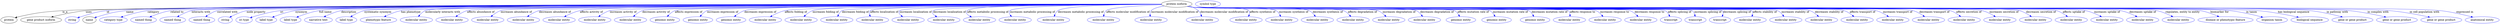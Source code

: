 digraph {
	graph [bb="0,0,10790,123"];
	node [label="\N"];
	"protein isoform"	 [height=0.5,
		label="protein isoform",
		pos="5117.7,105",
		width=1.8234];
	protein	 [height=0.5,
		pos="35.747,18",
		width=0.99297];
	"protein isoform" -> protein	 [label=is_a,
		lp="283.75,61.5",
		pos="e,63.035,29.977 5052.1,104.82 4491.3,103.22 521.88,91.186 272.75,69 186.5,61.32 164.07,59.542 80.747,36 78.105,35.254 75.406,34.405 \
72.707,33.493"];
	"gene product isoform"	 [height=0.5,
		pos="176.75,18",
		width=2.4192];
	"protein isoform" -> "gene product isoform"	 [label=uses,
		lp="387.75,61.5",
		pos="e,223.16,33.321 5051.7,104.96 4496.3,104.54 618.25,100.52 375.75,69 326.68,62.623 272.34,48.178 232.87,36.284"];
	id	 [color=blue,
		height=0.5,
		label=string,
		pos="312.75,18",
		width=0.84854];
	"protein isoform" -> id	 [color=blue,
		label=id,
		lp="478.25,61.5",
		pos="e,336.41,29.681 5051.8,104.98 4502.9,104.71 709.86,101.69 472.75,69 417.53,61.387 404.12,55.079 351.75,36 349.85,35.311 347.93,34.567 \
346,33.787",
		style=solid];
	name	 [height=0.5,
		pos="391.75,18",
		width=0.84854];
	"protein isoform" -> name	 [color=blue,
		label=name,
		lp="577.25,61.5",
		pos="e,415.58,29.542 5051.8,104.93 4508.9,104.31 794.4,99.002 561.75,69 502.63,61.376 488.03,55.639 431.75,36 429.5,35.217 427.21,34.357 \
424.92,33.451",
		style=solid];
	category	 [color=blue,
		height=0.5,
		label="category type",
		pos="498.75,18",
		width=1.6249];
	"protein isoform" -> category	 [color=blue,
		label=category,
		lp="683.25,61.5",
		pos="e,533.82,32.466 5051.8,104.74 4507.2,102.56 773.12,86.997 659.75,69 619.33,62.585 575.13,48.007 543.29,36.073",
		style=solid];
	"related to"	 [color=blue,
		height=0.5,
		label="named thing",
		pos="630.75,18",
		width=1.5346];
	"protein isoform" -> "related to"	 [color=blue,
		label="related to",
		lp="788.75,61.5",
		pos="e,660.76,33.193 5052,104.78 4515.5,102.98 872.82,89.996 762.75,69 730.43,62.837 695.81,49.169 670.14,37.533",
		style=solid];
	"interacts with"	 [color=blue,
		height=0.5,
		label="named thing",
		pos="758.75,18",
		width=1.5346];
	"protein isoform" -> "interacts with"	 [color=blue,
		label="interacts with",
		lp="894.75,61.5",
		pos="e,782.69,34.409 5051.8,104.87 4520.9,103.74 964.05,95.248 857.75,69 834.2,63.185 809.95,50.819 791.35,39.721",
		style=solid];
	"correlated with"	 [color=blue,
		height=0.5,
		label="named thing",
		pos="886.75,18",
		width=1.5346];
	"protein isoform" -> "correlated with"	 [color=blue,
		label="correlated with",
		lp="1009.7,61.5",
		pos="e,906.79,34.879 5051.8,104.92 4529,104.25 1071.1,98.701 968.75,69 949.37,63.374 930.08,51.762 915.09,41.038",
		style=solid];
	"node property"	 [color=blue,
		height=0.5,
		label=string,
		pos="990.75,18",
		width=0.84854];
	"protein isoform" -> "node property"	 [color=blue,
		label="node property",
		lp="1134.7,61.5",
		pos="e,1011.6,31.483 5051.8,104.81 4538.5,103.27 1197.2,92.376 1096.7,69 1069.5,62.656 1041,48.494 1020.5,36.699",
		style=solid];
	iri	 [color=blue,
		height=0.5,
		label="iri type",
		pos="1075.7,18",
		width=1.011];
	"protein isoform" -> iri	 [color=blue,
		label=iri,
		lp="1247.2,61.5",
		pos="e,1103.7,29.675 5052.1,104.88 4558.1,103.9 1437.1,96.653 1240.7,69 1195.8,62.672 1146.3,46.002 1113.4,33.429",
		style=solid];
	synonym	 [color=blue,
		height=0.5,
		label="label type",
		pos="1175.7,18",
		width=1.2638];
	"protein isoform" -> synonym	 [color=blue,
		label=synonym,
		lp="1336.2,61.5",
		pos="e,1204.1,32.089 5051.9,104.7 4554.4,102.37 1406.5,86.946 1310.7,69 1276.6,62.606 1239.9,48.204 1213.4,36.33",
		style=solid];
	"full name"	 [color=blue,
		height=0.5,
		label="label type",
		pos="1284.7,18",
		width=1.2638];
	"protein isoform" -> "full name"	 [color=blue,
		label="full name",
		lp="1444.2,61.5",
		pos="e,1312.9,32.207 5051.8,104.68 4562.2,102.29 1510.6,86.662 1417.7,69 1384.2,62.621 1348.2,48.292 1322.1,36.441",
		style=solid];
	description	 [color=blue,
		height=0.5,
		label="narrative text",
		pos="1405.7,18",
		width=1.6068];
	"protein isoform" -> description	 [color=blue,
		label=description,
		lp="1550.2,61.5",
		pos="e,1433.2,34.16 5052,104.71 4571.1,102.57 1609.4,88.62 1519.7,69 1492.5,63.041 1463.9,50.195 1442.1,38.888",
		style=solid];
	"systematic synonym"	 [color=blue,
		height=0.5,
		label="label type",
		pos="1526.7,18",
		width=1.2638];
	"protein isoform" -> "systematic synonym"	 [color=blue,
		label="systematic synonym",
		lp="1678.7,61.5",
		pos="e,1549.1,33.892 5052,104.75 4579,102.93 1709.1,90.979 1622.7,69 1599.7,63.131 1576.1,50.68 1558,39.55",
		style=solid];
	"has phenotype"	 [color=blue,
		height=0.5,
		label="phenotypic feature",
		pos="1666.7,18",
		width=2.1304];
	"protein isoform" -> "has phenotype"	 [color=blue,
		label="has phenotype",
		lp="1825.2,61.5",
		pos="e,1696.5,34.657 5051.8,104.65 4591.2,102.12 1868.6,86.482 1785.7,69 1757.7,63.089 1728.1,50.424 1705.4,39.195",
		style=solid];
	"molecularly interacts with"	 [color=blue,
		height=0.5,
		label="molecular entity",
		pos="1830.7,18",
		width=1.9137];
	"protein isoform" -> "molecularly interacts with"	 [color=blue,
		label="molecularly interacts with",
		lp="1964.2,61.5",
		pos="e,1846.1,35.806 5052.1,104.87 4600.5,103.9 1969.7,97.061 1892.7,69 1878,63.619 1864.2,53.098 1853.4,43.002",
		style=solid];
	"affects abundance of"	 [color=blue,
		height=0.5,
		label="molecular entity",
		pos="1986.7,18",
		width=1.9137];
	"protein isoform" -> "affects abundance of"	 [color=blue,
		label="affects abundance of",
		lp="2132.2,61.5",
		pos="e,2009.1,35.124 5052.1,104.68 4615.6,102.49 2150.1,89.253 2075.7,69 2055,63.35 2034.1,51.697 2017.7,40.954",
		style=solid];
	"increases abundance of"	 [color=blue,
		height=0.5,
		label="molecular entity",
		pos="2142.7,18",
		width=1.9137];
	"protein isoform" -> "increases abundance of"	 [color=blue,
		label="increases abundance of",
		lp="2286.2,61.5",
		pos="e,2162.9,35.354 5051.8,104.68 4627.2,102.55 2292.8,89.902 2222.7,69 2204,63.409 2185.5,52.038 2170.9,41.449",
		style=solid];
	"decreases abundance of"	 [color=blue,
		height=0.5,
		label="molecular entity",
		pos="2298.7,18",
		width=1.9137];
	"protein isoform" -> "decreases abundance of"	 [color=blue,
		label="decreases abundance of",
		lp="2454.2,61.5",
		pos="e,2321.7,35.117 5052.1,104.58 4642.7,101.9 2456.1,86.79 2389.7,69 2368.4,63.288 2346.8,51.47 2330,40.648",
		style=solid];
	"affects activity of"	 [color=blue,
		height=0.5,
		label="molecular entity",
		pos="2454.7,18",
		width=1.9137];
	"protein isoform" -> "affects activity of"	 [color=blue,
		label="affects activity of",
		lp="2614.7,61.5",
		pos="e,2482.6,34.625 5051.8,104.83 4663.9,103.77 2691.4,96.968 2566.7,69 2540.4,63.092 2512.8,50.599 2491.6,39.457",
		style=solid];
	"increases activity of"	 [color=blue,
		height=0.5,
		label="molecular entity",
		pos="2610.7,18",
		width=1.9137];
	"protein isoform" -> "increases activity of"	 [color=blue,
		label="increases activity of",
		lp="2755.2,61.5",
		pos="e,2633.4,35.103 5051.9,104.94 4676.4,104.48 2817.2,100.63 2700.7,69 2679.8,63.32 2658.6,51.665 2642.1,40.929",
		style=solid];
	"decreases activity of"	 [color=blue,
		height=0.5,
		label="molecular entity",
		pos="2766.7,18",
		width=1.9137];
	"protein isoform" -> "decreases activity of"	 [color=blue,
		label="decreases activity of",
		lp="2898.7,61.5",
		pos="e,2785.7,35.322 5052,104.47 4684.3,101.45 2896.8,85.939 2842.7,69 2824.9,63.417 2807.4,52.202 2793.7,41.707",
		style=solid];
	"affects expression of"	 [color=blue,
		height=0.5,
		label="genomic entity",
		pos="2917.7,18",
		width=1.7693];
	"protein isoform" -> "affects expression of"	 [color=blue,
		label="affects expression of",
		lp="3041.2,61.5",
		pos="e,2934.4,35.541 5052.1,104.45 4698.5,101.44 3034.8,86.346 2984.7,69 2968.9,63.514 2953.8,52.724 2942,42.477",
		style=solid];
	"increases expression of"	 [color=blue,
		height=0.5,
		label="genomic entity",
		pos="3062.7,18",
		width=1.7693];
	"protein isoform" -> "increases expression of"	 [color=blue,
		label="increases expression of",
		lp="3190.2,61.5",
		pos="e,3078.5,35.522 5052.1,104.39 4712.8,101.17 3173.1,85.664 3126.7,69 3111.4,63.488 3097,52.696 3085.7,42.454",
		style=solid];
	"decreases expression of"	 [color=blue,
		height=0.5,
		label="genomic entity",
		pos="3207.7,18",
		width=1.7693];
	"protein isoform" -> "decreases expression of"	 [color=blue,
		label="decreases expression of",
		lp="3352.2,61.5",
		pos="e,3227.9,35.306 5052,104.7 4734.9,103.15 3373.7,94.987 3287.7,69 3269,63.342 3250.5,51.966 3235.9,41.391",
		style=solid];
	"affects folding of"	 [color=blue,
		height=0.5,
		label="molecular entity",
		pos="3358.7,18",
		width=1.9137];
	"protein isoform" -> "affects folding of"	 [color=blue,
		label="affects folding of",
		lp="3504.7,61.5",
		pos="e,3383.5,34.809 5052.1,104.4 4753.7,101.59 3536.2,88.911 3457.7,69 3434.6,63.111 3410.7,50.998 3392.1,40.055",
		style=solid];
	"increases folding of"	 [color=blue,
		height=0.5,
		label="molecular entity",
		pos="3514.7,18",
		width=1.9137];
	"protein isoform" -> "increases folding of"	 [color=blue,
		label="increases folding of",
		lp="3635.7,61.5",
		pos="e,3531.4,35.502 5051.7,104.59 4766.6,102.67 3652,93.602 3581.7,69 3565.9,63.462 3550.9,52.667 3539,42.429",
		style=solid];
	"decreases folding of"	 [color=blue,
		height=0.5,
		label="molecular entity",
		pos="3670.7,18",
		width=1.9137];
	"protein isoform" -> "decreases folding of"	 [color=blue,
		label="decreases folding of",
		lp="3766.7,61.5",
		pos="e,3679.9,36.085 5051.8,104.85 4781.8,104.04 3772.4,99.009 3711.7,69 3701,63.675 3692.1,54.058 3685.4,44.6",
		style=solid];
	"affects localization of"	 [color=blue,
		height=0.5,
		label="molecular entity",
		pos="3826.7,18",
		width=1.9137];
	"protein isoform" -> "affects localization of"	 [color=blue,
		label="affects localization of",
		lp="3891.7,61.5",
		pos="e,3823.5,36.215 5051.8,104.31 4792.4,101.47 3855.4,89.758 3832.7,69 3826.5,63.268 3824,54.739 3823.5,46.29",
		style=solid];
	"increases localization of"	 [color=blue,
		height=0.5,
		label="molecular entity",
		pos="3982.7,18",
		width=1.9137];
	"protein isoform" -> "increases localization of"	 [color=blue,
		label="increases localization of",
		lp="4024.7,61.5",
		pos="e,3965,35.777 5052.1,104.18 4809.6,101.02 3977.9,88.75 3958.7,69 3952,62.044 3954.1,52.841 3959.1,44.169",
		style=solid];
	"decreases localization of"	 [color=blue,
		height=0.5,
		label="molecular entity",
		pos="4138.7,18",
		width=1.9137];
	"protein isoform" -> "decreases localization of"	 [color=blue,
		label="decreases localization of",
		lp="4165.7,61.5",
		pos="e,4112.4,34.783 5052.1,103.9 4829.4,100 4115.3,86.194 4098.7,69 4090.5,60.484 4095.8,50.356 4104.9,41.378",
		style=solid];
	"affects metabolic processing of"	 [color=blue,
		height=0.5,
		label="molecular entity",
		pos="4294.7,18",
		width=1.9137];
	"protein isoform" -> "affects metabolic processing of"	 [color=blue,
		label="affects metabolic processing of",
		lp="4326.2,61.5",
		pos="e,4260.7,33.661 5051.8,104.76 4852.5,103.71 4268.7,98.151 4240.7,69 4231,58.83 4239.4,48.047 4252.3,39.028",
		style=solid];
	"increases metabolic processing of"	 [color=blue,
		height=0.5,
		label="molecular entity",
		pos="4450.7,18",
		width=1.9137];
	"protein isoform" -> "increases metabolic processing of"	 [color=blue,
		label="increases metabolic processing of",
		lp="4511.7,61.5",
		pos="e,4429.3,35.325 5052,104.03 4882.3,101.21 4441.3,91.711 4419.7,69 4412.5,61.33 4415.9,51.666 4422.7,42.819",
		style=solid];
	"decreases metabolic processing of"	 [color=blue,
		height=0.5,
		label="molecular entity",
		pos="4606.7,18",
		width=1.9137];
	"protein isoform" -> "decreases metabolic processing of"	 [color=blue,
		label="decreases metabolic processing of",
		lp="4709.2,61.5",
		pos="e,4604.8,36.211 5052.6,102.44 4920.4,96.961 4631.7,83.41 4615.7,69 4609.4,63.263 4606.5,54.734 4605.4,46.284",
		style=solid];
	"affects molecular modification of"	 [color=blue,
		height=0.5,
		label="molecular entity",
		pos="4800.7,18",
		width=1.9137];
	"protein isoform" -> "affects molecular modification of"	 [color=blue,
		label="affects molecular modification of",
		lp="4907.7,61.5",
		pos="e,4801.3,36.02 5053.6,101.09 4970.4,95.453 4833.5,84.04 4815.7,69 4808.9,63.219 4805.1,54.494 4803,45.887",
		style=solid];
	"increases molecular modification of"	 [color=blue,
		height=0.5,
		label="molecular entity",
		pos="5007.7,18",
		width=1.9137];
	"protein isoform" -> "increases molecular modification of"	 [color=blue,
		label="increases molecular modification of",
		lp="5107.2,61.5",
		pos="e,5003.3,36.17 5065.9,93.932 5041.5,87.558 5016,78.862 5008.7,69 5004,62.559 5002.5,54.308 5002.5,46.329",
		style=solid];
	"decreases molecular modification of"	 [color=blue,
		height=0.5,
		label="molecular entity",
		pos="5227.7,18",
		width=1.9137];
	"protein isoform" -> "decreases molecular modification of"	 [color=blue,
		label="decreases molecular modification of",
		lp="5316.2,61.5",
		pos="e,5223.7,36.03 5166.5,92.702 5180.5,87.277 5194.9,79.636 5205.7,69 5212.3,62.592 5217,53.93 5220.3,45.563",
		style=solid];
	"affects synthesis of"	 [color=blue,
		height=0.5,
		label="molecular entity",
		pos="5389.7,18",
		width=1.9137];
	"protein isoform" -> "affects synthesis of"	 [color=blue,
		label="affects synthesis of",
		lp="5476.2,61.5",
		pos="e,5410.5,35.296 5164.9,92.343 5173.8,90.3 5183,88.4 5191.7,87 5216.8,82.984 5402.5,87.663 5419.7,69 5426.8,61.376 5423.6,51.823 \
5417.2,43.053",
		style=solid];
	"increases synthesis of"	 [color=blue,
		height=0.5,
		label="molecular entity",
		pos="5545.7,18",
		width=1.9137];
	"protein isoform" -> "increases synthesis of"	 [color=blue,
		label="increases synthesis of",
		lp="5601.7,61.5",
		pos="e,5546.2,36.167 5164.5,92.247 5173.5,90.187 5182.9,88.305 5191.7,87 5229.3,81.492 5503.4,93.063 5532.7,69 5539.5,63.438 5543.1,54.878 \
5544.8,46.35",
		style=solid];
	"decreases synthesis of"	 [color=blue,
		height=0.5,
		label="molecular entity",
		pos="5701.7,18",
		width=1.9137];
	"protein isoform" -> "decreases synthesis of"	 [color=blue,
		label="decreases synthesis of",
		lp="5742.2,61.5",
		pos="e,5693.9,35.984 5164.1,92.232 5173.2,90.145 5182.7,88.258 5191.7,87 5243.8,79.748 5618.4,93.78 5664.7,69 5674.8,63.61 5682.9,54.113 \
5688.8,44.764",
		style=solid];
	"affects degradation of"	 [color=blue,
		height=0.5,
		label="molecular entity",
		pos="5857.7,18",
		width=1.9137];
	"protein isoform" -> "affects degradation of"	 [color=blue,
		label="affects degradation of",
		lp="5888.2,61.5",
		pos="e,5845.5,35.9 5164,92.168 5173.2,90.087 5182.7,88.218 5191.7,87 5259.5,77.871 5744,96.082 5806.7,69 5819.2,63.613 5830.3,53.619 \
5838.9,43.897",
		style=solid];
	"increases degradation of"	 [color=blue,
		height=0.5,
		label="molecular entity",
		pos="6013.7,18",
		width=1.9137];
	"protein isoform" -> "increases degradation of"	 [color=blue,
		label="increases degradation of",
		lp="6043.2,61.5",
		pos="e,5998.4,35.735 5164,92.128 5173.2,90.051 5182.7,88.193 5191.7,87 5275.5,75.954 5872.6,98.441 5951.7,69 5966.5,63.527 5980.2,52.995 \
5991,42.916",
		style=solid];
	"decreases degradation of"	 [color=blue,
		height=0.5,
		label="molecular entity",
		pos="6169.7,18",
		width=1.9137];
	"protein isoform" -> "decreases degradation of"	 [color=blue,
		label="decreases degradation of",
		lp="6204.2,61.5",
		pos="e,6156.2,35.728 5164,92.098 5173.2,90.023 5182.7,88.174 5191.7,87 5242.6,80.406 6066.2,87.961 6113.7,69 6127.4,63.571 6139.8,53.188 \
6149.4,43.2",
		style=solid];
	"affects mutation rate of"	 [color=blue,
		height=0.5,
		label="genomic entity",
		pos="6320.7,18",
		width=1.7693];
	"protein isoform" -> "affects mutation rate of"	 [color=blue,
		label="affects mutation rate of",
		lp="6359.7,61.5",
		pos="e,6310.5,35.913 5164,92.077 5173.2,90.004 5182.7,88.161 5191.7,87 5251.5,79.335 6221.1,94.229 6275.7,69 6287.3,63.682 6297.1,53.837 \
6304.5,44.204",
		style=solid];
	"increases mutation rate of"	 [color=blue,
		height=0.5,
		label="genomic entity",
		pos="6465.7,18",
		width=1.7693];
	"protein isoform" -> "increases mutation rate of"	 [color=blue,
		label="increases mutation rate of",
		lp="6516.7,61.5",
		pos="e,6457.6,36.098 5164,92.062 5173.1,89.99 5182.7,88.152 5191.7,87 5259.9,78.33 6366.6,100.25 6427.7,69 6438,63.745 6446.3,54.272 \
6452.4,44.905",
		style=solid];
	"decreases mutation rate of"	 [color=blue,
		height=0.5,
		label="genomic entity",
		pos="6610.7,18",
		width=1.7693];
	"protein isoform" -> "decreases mutation rate of"	 [color=blue,
		label="decreases mutation rate of",
		lp="6675.7,61.5",
		pos="e,6609.1,36.236 5164,92.049 5173.1,89.979 5182.7,88.144 5191.7,87 5230.3,82.123 6559.9,91.392 6591.7,69 6599.4,63.625 6604,54.801 \
6606.7,45.991",
		style=solid];
	"affects response to"	 [color=blue,
		height=0.5,
		label="molecular entity",
		pos="6761.7,18",
		width=1.9137];
	"protein isoform" -> "affects response to"	 [color=blue,
		label="affects response to",
		lp="6812.7,61.5",
		pos="e,6763.4,36.186 5164,92.04 5173.1,89.97 5182.7,88.138 5191.7,87 5234.7,81.594 6718.4,96.73 6751.7,69 6758.4,63.459 6761.5,54.904 \
6762.7,46.374",
		style=solid];
	"increases response to"	 [color=blue,
		height=0.5,
		label="molecular entity",
		pos="6917.7,18",
		width=1.9137];
	"protein isoform" -> "increases response to"	 [color=blue,
		label="increases response to",
		lp="6946.2,61.5",
		pos="e,6905.9,35.985 5163.6,92.124 5172.9,90.018 5182.6,88.151 5191.7,87 5237.9,81.21 6824.9,87.26 6867.7,69 6880.1,63.719 6891,53.741 \
6899.4,44.002",
		style=solid];
	"decreases response to"	 [color=blue,
		height=0.5,
		label="molecular entity",
		pos="7073.7,18",
		width=1.9137];
	"protein isoform" -> "decreases response to"	 [color=blue,
		label="decreases response to",
		lp="7093.7,61.5",
		pos="e,7057.4,35.578 5163.6,92.118 5172.9,90.013 5182.6,88.147 5191.7,87 5291.9,74.495 6912.4,102.07 7007.7,69 7023.4,63.563 7038.3,52.779 \
7049.9,42.522",
		style=solid];
	"affects splicing of"	 [color=blue,
		height=0.5,
		label=transcript,
		pos="7204.7,18",
		width=1.2277];
	"protein isoform" -> "affects splicing of"	 [color=blue,
		label="affects splicing of",
		lp="7226.7,61.5",
		pos="e,7193.9,35.468 5163.6,92.113 5172.9,90.008 5182.6,88.144 5191.7,87 5245.9,80.255 7106.7,90.88 7156.7,69 7169,63.631 7179.6,53.44 \
7187.7,43.57",
		style=solid];
	"increases splicing of"	 [color=blue,
		height=0.5,
		label=transcript,
		pos="7310.7,18",
		width=1.2277];
	"protein isoform" -> "increases splicing of"	 [color=blue,
		label="increases splicing of",
		lp="7351.7,61.5",
		pos="e,7305,36.016 5163.6,92.109 5172.9,90.004 5182.6,88.141 5191.7,87 5249.3,79.848 7229.3,97.65 7279.7,69 7289.1,63.703 7295.9,54.353 \
7300.8,45.093",
		style=solid];
	"decreases splicing of"	 [color=blue,
		height=0.5,
		label=transcript,
		pos="7416.7,18",
		width=1.2277];
	"protein isoform" -> "decreases splicing of"	 [color=blue,
		label="decreases splicing of",
		lp="7476.7,61.5",
		pos="e,7420.4,35.979 5163.6,92.105 5172.9,90.001 5182.6,88.139 5191.7,87 5222.3,83.206 7389,89.805 7411.7,69 7418,63.239 7420.3,54.629 \
7420.7,46.116",
		style=solid];
	"affects stability of"	 [color=blue,
		height=0.5,
		label="molecular entity",
		pos="7547.7,18",
		width=1.9137];
	"protein isoform" -> "affects stability of"	 [color=blue,
		label="affects stability of",
		lp="7597.2,61.5",
		pos="e,7549.4,36.199 5163.6,92.102 5172.9,89.998 5182.6,88.137 5191.7,87 5224.1,82.998 7512.7,89.802 7537.7,69 7544.4,63.472 7547.5,54.92 \
7548.7,46.389",
		style=solid];
	"increases stability of"	 [color=blue,
		height=0.5,
		label="molecular entity",
		pos="7703.7,18",
		width=1.9137];
	"protein isoform" -> "increases stability of"	 [color=blue,
		label="increases stability of",
		lp="7728.7,61.5",
		pos="e,7691.2,35.771 5163.6,92.099 5172.9,89.995 5182.6,88.135 5191.7,87 5259.5,78.622 7587.5,94.764 7650.7,69 7663.8,63.679 7675.5,53.454 \
7684.5,43.548",
		style=solid];
	"decreases stability of"	 [color=blue,
		height=0.5,
		label="molecular entity",
		pos="7859.7,18",
		width=1.9137];
	"protein isoform" -> "decreases stability of"	 [color=blue,
		label="decreases stability of",
		lp="7876.2,61.5",
		pos="e,7842,35.616 5163.6,92.096 5172.9,89.993 5182.6,88.133 5191.7,87 5263.3,78.166 7720.2,91.345 7788.7,69 7805.4,63.563 7821.5,52.628 \
7834.2,42.273",
		style=solid];
	"affects transport of"	 [color=blue,
		height=0.5,
		label="molecular entity",
		pos="8015.7,18",
		width=1.9137];
	"protein isoform" -> "affects transport of"	 [color=blue,
		label="affects transport of",
		lp="8022.2,61.5",
		pos="e,7996.2,35.388 5163.6,92.094 5172.9,89.99 5182.6,88.132 5191.7,87 5267.5,77.673 7864.7,91.018 7937.7,69 7956,63.508 7973.9,52.301 \
7988,41.787",
		style=solid];
	"increases transport of"	 [color=blue,
		height=0.5,
		label="molecular entity",
		pos="8171.7,18",
		width=1.9137];
	"protein isoform" -> "increases transport of"	 [color=blue,
		label="increases transport of",
		lp="8175.2,61.5",
		pos="e,8148,35.173 5163.6,92.091 5172.9,89.988 5182.6,88.13 5191.7,87 5271.3,77.21 8000.1,88.964 8077.7,69 8099.6,63.37 8122,51.556 8139.4,\
40.716",
		style=solid];
	"decreases transport of"	 [color=blue,
		height=0.5,
		label="molecular entity",
		pos="8327.7,18",
		width=1.9137];
	"protein isoform" -> "decreases transport of"	 [color=blue,
		label="decreases transport of",
		lp="8334.2,61.5",
		pos="e,8305.1,35.168 5163.6,92.089 5172.9,89.986 5182.6,88.129 5191.7,87 5275.7,76.681 8156,90.812 8237.7,69 8258.7,63.414 8279.9,51.765 \
8296.4,41.008",
		style=solid];
	"affects secretion of"	 [color=blue,
		height=0.5,
		label="molecular entity",
		pos="8483.7,18",
		width=1.9137];
	"protein isoform" -> "affects secretion of"	 [color=blue,
		label="affects secretion of",
		lp="8485.7,61.5",
		pos="e,8462.3,35.162 5163.6,92.087 5172.9,89.984 5182.6,88.127 5191.7,87 5280.1,76.152 8311.9,92.792 8397.7,69 8417.9,63.405 8438.2,51.755 \
8454,41",
		style=solid];
	"increases secretion of"	 [color=blue,
		height=0.5,
		label="molecular entity",
		pos="8639.7,18",
		width=1.9137];
	"protein isoform" -> "increases secretion of"	 [color=blue,
		label="increases secretion of",
		lp="8640.7,61.5",
		pos="e,8615.3,34.934 5163.6,92.085 5172.9,89.982 5182.6,88.126 5191.7,87 5284.1,75.676 8451.4,91.355 8541.7,69 8564.8,63.298 8588.5,51.191 \
8606.8,40.204",
		style=solid];
	"decreases secretion of"	 [color=blue,
		height=0.5,
		label="molecular entity",
		pos="8795.7,18",
		width=1.9137];
	"protein isoform" -> "decreases secretion of"	 [color=blue,
		label="decreases secretion of",
		lp="8801.7,61.5",
		pos="e,8772.6,35.178 5163.6,92.083 5172.9,89.981 5182.6,88.125 5191.7,87 5288.6,75.14 8609.4,93.67 8703.7,69 8725.3,63.376 8747.1,51.563 \
8764.1,40.721",
		style=solid];
	"affects uptake of"	 [color=blue,
		height=0.5,
		label="molecular entity",
		pos="8951.7,18",
		width=1.9137];
	"protein isoform" -> "affects uptake of"	 [color=blue,
		label="affects uptake of",
		lp="8947.2,61.5",
		pos="e,8930.3,35.167 5163.6,92.082 5172.9,89.979 5182.6,88.124 5191.7,87 5293,74.605 8767.4,96.23 8865.7,69 8885.9,63.412 8906.2,51.762 \
8922,41.006",
		style=solid];
	"increases uptake of"	 [color=blue,
		height=0.5,
		label="molecular entity",
		pos="9107.7,18",
		width=1.9137];
	"protein isoform" -> "increases uptake of"	 [color=blue,
		label="increases uptake of",
		lp="9094.2,61.5",
		pos="e,9080.2,34.704 5163.6,92.08 5172.9,89.978 5182.6,88.123 5191.7,87 5296.7,74.172 8893.5,91.83 8996.7,69 9022.9,63.214 9050.3,50.722 \
9071.3,39.551",
		style=solid];
	"decreases uptake of"	 [color=blue,
		height=0.5,
		label="molecular entity",
		pos="9263.7,18",
		width=1.9137];
	"protein isoform" -> "decreases uptake of"	 [color=blue,
		label="decreases uptake of",
		lp="9250.2,61.5",
		pos="e,9235.6,34.707 5163.6,92.079 5172.9,89.977 5182.6,88.122 5191.7,87 5300.9,73.663 9043.3,92.382 9150.7,69 9177.3,63.22 9205.2,50.728 \
9226.6,39.555",
		style=solid];
	"regulates, entity to entity"	 [color=blue,
		height=0.5,
		label="molecular entity",
		pos="9419.7,18",
		width=1.9137];
	"protein isoform" -> "regulates, entity to entity"	 [color=blue,
		label="regulates, entity to entity",
		lp="9420.7,61.5",
		pos="e,9391.9,34.708 5163.6,92.078 5172.9,89.976 5182.6,88.122 5191.7,87 5305.2,73.144 9196.1,93.486 9307.7,69 9334.1,63.22 9361.7,50.729 \
9382.9,39.555",
		style=solid];
	"biomarker for"	 [color=blue,
		height=0.5,
		label="disease or phenotypic feature",
		pos="9620.7,18",
		width=3.1775];
	"protein isoform" -> "biomarker for"	 [color=blue,
		label="biomarker for",
		lp="9581.7,61.5",
		pos="e,9587.6,35.229 5163.6,92.076 5172.9,89.974 5182.6,88.121 5191.7,87 5310.3,72.532 9375.5,91.76 9492.7,69 9522.4,63.247 9553.9,50.766 \
9578.3,39.591",
		style=solid];
	"in taxon"	 [color=blue,
		height=0.5,
		label="organism taxon",
		pos="9818.7,18",
		width=1.8234];
	"protein isoform" -> "in taxon"	 [color=blue,
		label="in taxon",
		lp="9722.2,61.5",
		pos="e,9777.5,32.028 5163.6,92.076 5172.9,89.974 5182.6,88.12 5191.7,87 5436.2,57.198 9379.6,100.9 9623.7,69 9673.6,62.48 9729,47.19 \
9768,35.042",
		style=solid];
	"has biological sequence"	 [color=blue,
		height=0.5,
		label="biological sequence",
		pos="9982.7,18",
		width=2.2387];
	"protein isoform" -> "has biological sequence"	 [color=blue,
		label="has biological sequence",
		lp="9904.7,61.5",
		pos="e,9932.6,32.149 5163.6,92.075 5172.9,89.973 5182.6,88.12 5191.7,87 5443.1,56.371 9497.1,96.609 9748.7,69 9808.7,62.417 9875.9,46.9 \
9922.9,34.698",
		style=solid];
	"in pathway with"	 [color=blue,
		height=0.5,
		label="gene or gene product",
		pos="10167,18",
		width=2.3651];
	"protein isoform" -> "in pathway with"	 [color=blue,
		label="in pathway with",
		lp="10094,61.5",
		pos="e,10122,33.373 5163.6,92.073 5172.9,89.972 5182.6,88.119 5191.7,87 5455.5,54.883 9710.4,103.72 9973.7,69 10021,62.743 10074,48.386 \
10112,36.494",
		style=solid];
	"in complex with"	 [color=blue,
		height=0.5,
		label="gene or gene product",
		pos="10355,18",
		width=2.3651];
	"protein isoform" -> "in complex with"	 [color=blue,
		label="in complex with",
		lp="10270,61.5",
		pos="e,10307,32.883 5163.6,92.072 5172.9,89.971 5182.6,88.118 5191.7,87 5464.7,53.772 9868.7,101.74 10142,69 10195,62.609 10254,47.756 \
10297,35.718",
		style=solid];
	"in cell population with"	 [color=blue,
		height=0.5,
		label="gene or gene product",
		pos="10543,18",
		width=2.3651];
	"protein isoform" -> "in cell population with"	 [color=blue,
		label="in cell population with",
		lp="10469,61.5",
		pos="e,10493,32.641 5163.6,92.072 5172.9,89.97 5182.6,88.118 5191.7,87 5474.5,52.602 10036,101.31 10319,69 10375,62.543 10438,47.437 \
10483,35.331",
		style=solid];
	"expressed in"	 [color=blue,
		height=0.5,
		label="anatomical entity",
		pos="10718,18",
		width=2.004];
	"protein isoform" -> "expressed in"	 [color=blue,
		label="expressed in",
		lp="10640,61.5",
		pos="e,10677,32.886 5163.6,92.071 5172.9,89.969 5182.6,88.117 5191.7,87 5486.4,51.174 10241,109.71 10535,69 10580,62.695 10630,48.135 \
10667,36.18",
		style=solid];
	"macromolecular machine_name"	 [color=blue,
		height=0.5,
		label="symbol type",
		pos="5255.7,105",
		width=1.5165];
}
